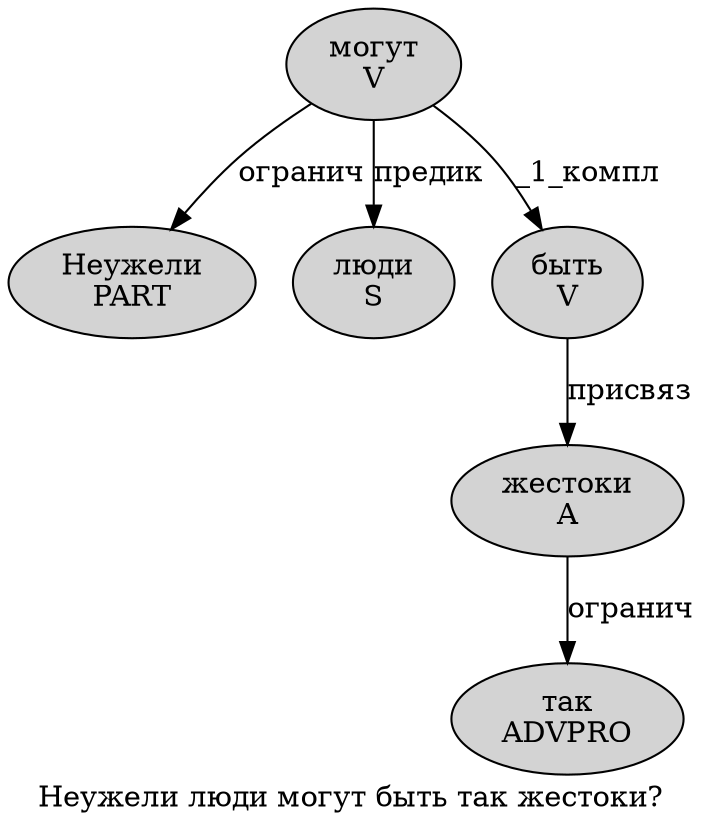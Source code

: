 digraph SENTENCE_1635 {
	graph [label="Неужели люди могут быть так жестоки?"]
	node [style=filled]
		0 [label="Неужели
PART" color="" fillcolor=lightgray penwidth=1 shape=ellipse]
		1 [label="люди
S" color="" fillcolor=lightgray penwidth=1 shape=ellipse]
		2 [label="могут
V" color="" fillcolor=lightgray penwidth=1 shape=ellipse]
		3 [label="быть
V" color="" fillcolor=lightgray penwidth=1 shape=ellipse]
		4 [label="так
ADVPRO" color="" fillcolor=lightgray penwidth=1 shape=ellipse]
		5 [label="жестоки
A" color="" fillcolor=lightgray penwidth=1 shape=ellipse]
			5 -> 4 [label="огранич"]
			3 -> 5 [label="присвяз"]
			2 -> 0 [label="огранич"]
			2 -> 1 [label="предик"]
			2 -> 3 [label="_1_компл"]
}